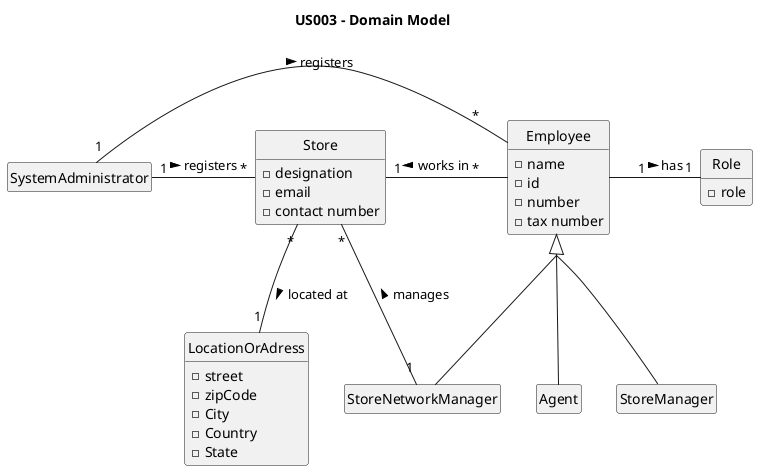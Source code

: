 @startuml
'https://plantuml.com/class-diagram

title US003 - Domain Model

skinparam monochrome true
skinparam packageStyle rectangle
skinparam shadowing false
hide empty members
skinparam groupInheritance 3
hide circle

class SystemAdministrator

class Employee

class Role

class SystemAdministrator

class Agent

class StoreManager

class StoreNetworkManager

class Store

class LocationOrAdress

class Role{
-role
}

class Store{
-designation
-email
-contact number
}

class LocationOrAdress{
-street
-zipCode
-City
-Country
-State
}

class SystemAdministrator{
}

class Employee{
-name
-id
-number
-tax number
}

SystemAdministrator "1" - "*" Store : registers >

Store "*" -- "1" LocationOrAdress : located at >

Store "1" - "*" Employee : works in <

SystemAdministrator "1" - "*" Employee : registers >

Employee "1" - "1" Role : has >

Employee <|--  StoreNetworkManager

Employee <|--  StoreManager

Employee <|-- Agent

StoreNetworkManager "1" - "*" Store : manages >

@enduml
